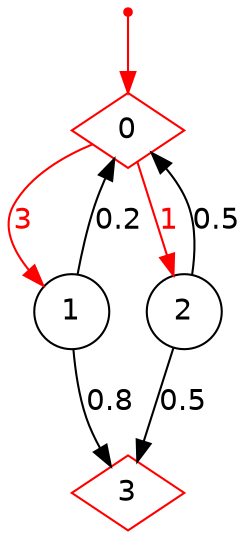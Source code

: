 digraph EMDP {
node [label="",fontname="Helvetica",shape="circle"];
0 [label="0",color="red",shape="diamond"];
"0i" [label="",color="red",shape="point"];
"0i" -> 0 [label="",color="red"];
0 -> 1 [label="3",color="red",fontcolor="red",fontname="Helvetica"];
0 -> 2 [label="1",color="red",fontcolor="red",fontname="Helvetica"];
1 [label="1",color="black"];
1 -> 0 [label="0.2",color="black",fontcolor="black",fontname="Helvetica"];
1 -> 3 [label="0.8",color="black",fontcolor="black",fontname="Helvetica"];
2 [label="2",color="black"];
2 -> 0 [label="0.5",color="black",fontcolor="black",fontname="Helvetica"];
2 -> 3 [label="0.5",color="black",fontcolor="black",fontname="Helvetica"];
3 [label="3",color="red",shape="diamond"];
}
